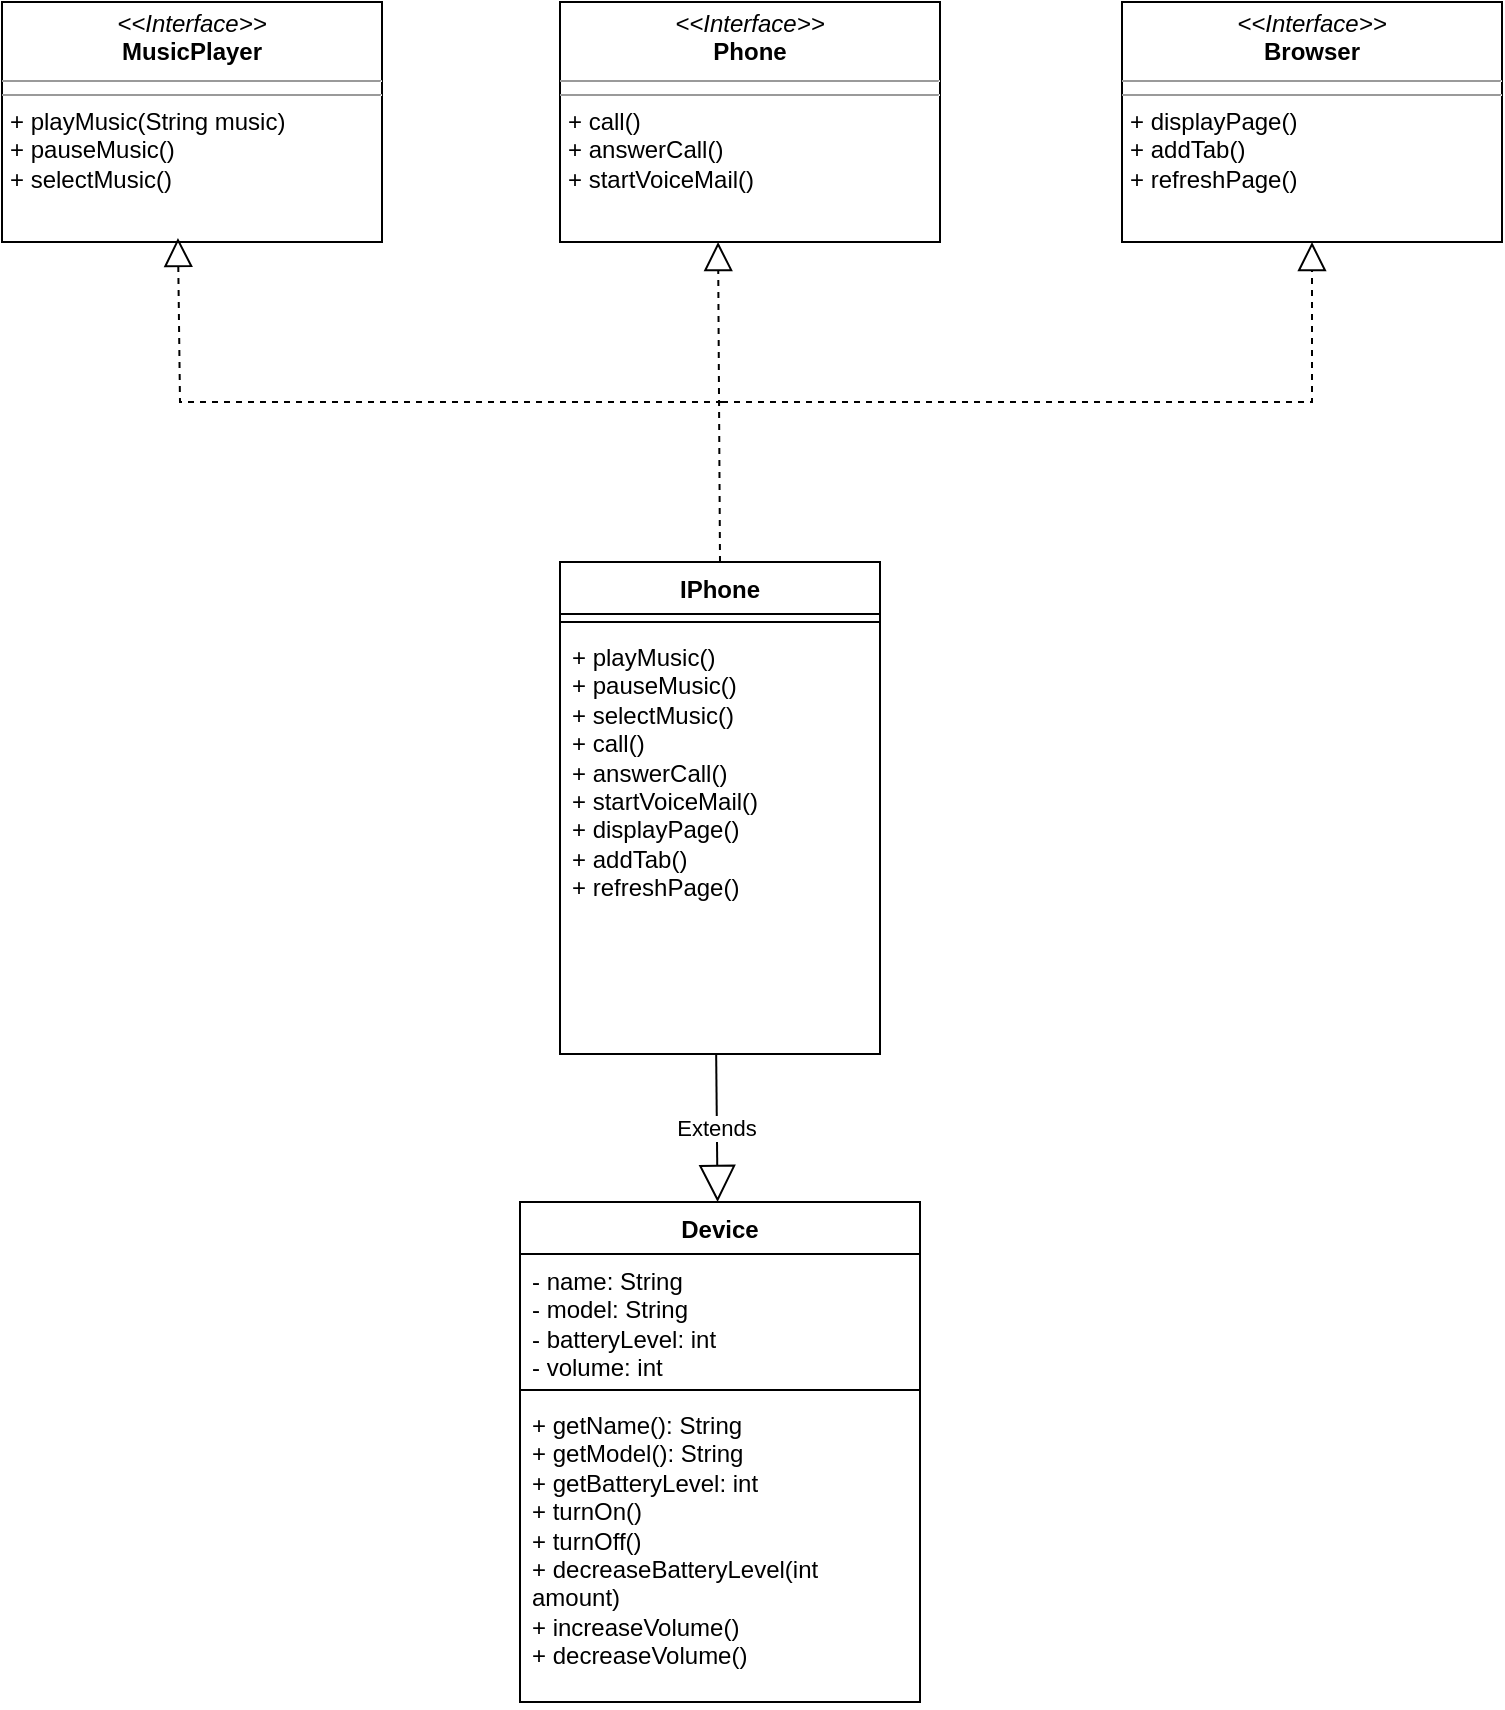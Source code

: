 <mxfile version="21.6.2" type="github">
  <diagram id="C5RBs43oDa-KdzZeNtuy" name="Page-1">
    <mxGraphModel dx="820" dy="446" grid="1" gridSize="10" guides="1" tooltips="1" connect="1" arrows="1" fold="1" page="1" pageScale="1" pageWidth="827" pageHeight="1169" math="0" shadow="0">
      <root>
        <mxCell id="WIyWlLk6GJQsqaUBKTNV-0" />
        <mxCell id="WIyWlLk6GJQsqaUBKTNV-1" parent="WIyWlLk6GJQsqaUBKTNV-0" />
        <mxCell id="-r7MhjDY0GuwfLYMTBXA-5" value="&lt;p style=&quot;margin:0px;margin-top:4px;text-align:center;&quot;&gt;&lt;i&gt;&amp;lt;&amp;lt;Interface&amp;gt;&amp;gt;&lt;/i&gt;&lt;br&gt;&lt;b&gt;MusicPlayer&lt;/b&gt;&lt;/p&gt;&lt;hr size=&quot;1&quot;&gt;&lt;hr size=&quot;1&quot;&gt;&lt;p style=&quot;margin:0px;margin-left:4px;&quot;&gt;+ playMusic(String music)&lt;/p&gt;&lt;p style=&quot;margin:0px;margin-left:4px;&quot;&gt;+ pauseMusic()&lt;/p&gt;&lt;p style=&quot;margin:0px;margin-left:4px;&quot;&gt;+ selectMusic()&lt;br&gt;&lt;/p&gt;" style="verticalAlign=top;align=left;overflow=fill;fontSize=12;fontFamily=Helvetica;html=1;whiteSpace=wrap;" vertex="1" parent="WIyWlLk6GJQsqaUBKTNV-1">
          <mxGeometry x="40" y="40" width="190" height="120" as="geometry" />
        </mxCell>
        <mxCell id="-r7MhjDY0GuwfLYMTBXA-6" value="&lt;p style=&quot;margin:0px;margin-top:4px;text-align:center;&quot;&gt;&lt;i&gt;&amp;lt;&amp;lt;Interface&amp;gt;&amp;gt;&lt;/i&gt;&lt;br&gt;&lt;b&gt;Phone&lt;/b&gt;&lt;br&gt;&lt;/p&gt;&lt;hr size=&quot;1&quot;&gt;&lt;hr size=&quot;1&quot;&gt;&lt;p style=&quot;margin:0px;margin-left:4px;&quot;&gt;+ call()&lt;/p&gt;&lt;p style=&quot;margin:0px;margin-left:4px;&quot;&gt;+ answerCall()&lt;/p&gt;&lt;p style=&quot;margin:0px;margin-left:4px;&quot;&gt;+ startVoiceMail()&lt;br&gt;&lt;/p&gt;" style="verticalAlign=top;align=left;overflow=fill;fontSize=12;fontFamily=Helvetica;html=1;whiteSpace=wrap;" vertex="1" parent="WIyWlLk6GJQsqaUBKTNV-1">
          <mxGeometry x="319" y="40" width="190" height="120" as="geometry" />
        </mxCell>
        <mxCell id="-r7MhjDY0GuwfLYMTBXA-7" value="&lt;p style=&quot;margin:0px;margin-top:4px;text-align:center;&quot;&gt;&lt;i&gt;&amp;lt;&amp;lt;Interface&amp;gt;&amp;gt;&lt;/i&gt;&lt;br&gt;&lt;b&gt;Browser&lt;/b&gt;&lt;br&gt;&lt;/p&gt;&lt;hr size=&quot;1&quot;&gt;&lt;hr size=&quot;1&quot;&gt;&lt;p style=&quot;margin:0px;margin-left:4px;&quot;&gt;+ displayPage()&lt;/p&gt;&lt;p style=&quot;margin:0px;margin-left:4px;&quot;&gt;+ addTab()&lt;/p&gt;&lt;p style=&quot;margin:0px;margin-left:4px;&quot;&gt;+ refreshPage()&lt;br&gt;&lt;/p&gt;" style="verticalAlign=top;align=left;overflow=fill;fontSize=12;fontFamily=Helvetica;html=1;whiteSpace=wrap;" vertex="1" parent="WIyWlLk6GJQsqaUBKTNV-1">
          <mxGeometry x="600" y="40" width="190" height="120" as="geometry" />
        </mxCell>
        <mxCell id="-r7MhjDY0GuwfLYMTBXA-15" value="" style="endArrow=block;dashed=1;endFill=0;endSize=12;html=1;rounded=0;exitX=0.5;exitY=0;exitDx=0;exitDy=0;entryX=0.416;entryY=1;entryDx=0;entryDy=0;entryPerimeter=0;" edge="1" parent="WIyWlLk6GJQsqaUBKTNV-1" target="-r7MhjDY0GuwfLYMTBXA-6">
          <mxGeometry width="160" relative="1" as="geometry">
            <mxPoint x="399" y="320" as="sourcePoint" />
            <mxPoint x="490" y="240" as="targetPoint" />
          </mxGeometry>
        </mxCell>
        <mxCell id="-r7MhjDY0GuwfLYMTBXA-16" value="" style="endArrow=block;dashed=1;endFill=0;endSize=12;html=1;rounded=0;entryX=0.5;entryY=1;entryDx=0;entryDy=0;" edge="1" parent="WIyWlLk6GJQsqaUBKTNV-1" target="-r7MhjDY0GuwfLYMTBXA-7">
          <mxGeometry width="160" relative="1" as="geometry">
            <mxPoint x="400" y="240" as="sourcePoint" />
            <mxPoint x="490" y="240" as="targetPoint" />
            <Array as="points">
              <mxPoint x="695" y="240" />
            </Array>
          </mxGeometry>
        </mxCell>
        <mxCell id="-r7MhjDY0GuwfLYMTBXA-17" value="" style="endArrow=block;dashed=1;endFill=0;endSize=12;html=1;rounded=0;entryX=0.463;entryY=0.983;entryDx=0;entryDy=0;entryPerimeter=0;" edge="1" parent="WIyWlLk6GJQsqaUBKTNV-1" target="-r7MhjDY0GuwfLYMTBXA-5">
          <mxGeometry width="160" relative="1" as="geometry">
            <mxPoint x="400" y="240" as="sourcePoint" />
            <mxPoint x="128.92" y="180.0" as="targetPoint" />
            <Array as="points">
              <mxPoint x="129" y="240" />
            </Array>
          </mxGeometry>
        </mxCell>
        <mxCell id="-r7MhjDY0GuwfLYMTBXA-26" value="IPhone" style="swimlane;fontStyle=1;align=center;verticalAlign=top;childLayout=stackLayout;horizontal=1;startSize=26;horizontalStack=0;resizeParent=1;resizeParentMax=0;resizeLast=0;collapsible=1;marginBottom=0;whiteSpace=wrap;html=1;" vertex="1" parent="WIyWlLk6GJQsqaUBKTNV-1">
          <mxGeometry x="319" y="320" width="160" height="246" as="geometry" />
        </mxCell>
        <mxCell id="-r7MhjDY0GuwfLYMTBXA-28" value="" style="line;strokeWidth=1;fillColor=none;align=left;verticalAlign=middle;spacingTop=-1;spacingLeft=3;spacingRight=3;rotatable=0;labelPosition=right;points=[];portConstraint=eastwest;strokeColor=inherit;" vertex="1" parent="-r7MhjDY0GuwfLYMTBXA-26">
          <mxGeometry y="26" width="160" height="8" as="geometry" />
        </mxCell>
        <mxCell id="-r7MhjDY0GuwfLYMTBXA-29" value="+ playMusic()&lt;div&gt;+ pauseMusic()&lt;br&gt;+ selectMusic()&lt;/div&gt;&lt;div&gt;+ call()&lt;/div&gt;&lt;div&gt;+ answerCall()&lt;/div&gt;&lt;div&gt;+ startVoiceMail()&lt;/div&gt;&lt;div&gt;+ displayPage()&lt;/div&gt;&lt;div&gt;+ addTab()&lt;/div&gt;&lt;div&gt;+ refreshPage()&lt;br&gt;&lt;/div&gt;" style="text;strokeColor=none;fillColor=none;align=left;verticalAlign=top;spacingLeft=4;spacingRight=4;overflow=hidden;rotatable=0;points=[[0,0.5],[1,0.5]];portConstraint=eastwest;whiteSpace=wrap;html=1;" vertex="1" parent="-r7MhjDY0GuwfLYMTBXA-26">
          <mxGeometry y="34" width="160" height="212" as="geometry" />
        </mxCell>
        <mxCell id="-r7MhjDY0GuwfLYMTBXA-30" value="Device" style="swimlane;fontStyle=1;align=center;verticalAlign=top;childLayout=stackLayout;horizontal=1;startSize=26;horizontalStack=0;resizeParent=1;resizeParentMax=0;resizeLast=0;collapsible=1;marginBottom=0;whiteSpace=wrap;html=1;" vertex="1" parent="WIyWlLk6GJQsqaUBKTNV-1">
          <mxGeometry x="299" y="640" width="200" height="250" as="geometry" />
        </mxCell>
        <mxCell id="-r7MhjDY0GuwfLYMTBXA-31" value="&lt;div&gt;- name: String&lt;/div&gt;&lt;div&gt;- model: String&lt;/div&gt;&lt;div&gt;- batteryLevel: int&lt;/div&gt;&lt;div&gt;- volume: int&lt;br&gt;&lt;/div&gt;" style="text;strokeColor=none;fillColor=none;align=left;verticalAlign=top;spacingLeft=4;spacingRight=4;overflow=hidden;rotatable=0;points=[[0,0.5],[1,0.5]];portConstraint=eastwest;whiteSpace=wrap;html=1;" vertex="1" parent="-r7MhjDY0GuwfLYMTBXA-30">
          <mxGeometry y="26" width="200" height="64" as="geometry" />
        </mxCell>
        <mxCell id="-r7MhjDY0GuwfLYMTBXA-32" value="" style="line;strokeWidth=1;fillColor=none;align=left;verticalAlign=middle;spacingTop=-1;spacingLeft=3;spacingRight=3;rotatable=0;labelPosition=right;points=[];portConstraint=eastwest;strokeColor=inherit;" vertex="1" parent="-r7MhjDY0GuwfLYMTBXA-30">
          <mxGeometry y="90" width="200" height="8" as="geometry" />
        </mxCell>
        <mxCell id="-r7MhjDY0GuwfLYMTBXA-33" value="&lt;div&gt;+ getName(): String&lt;/div&gt;&lt;div&gt;+ getModel(): String&lt;/div&gt;&lt;div&gt;+ getBatteryLevel: int&lt;/div&gt;&lt;div&gt;+ turnOn()&lt;/div&gt;&lt;div&gt;+ turnOff()&lt;/div&gt;&lt;div&gt;+ decreaseBatteryLevel(int amount)&lt;/div&gt;&lt;div&gt;+ increaseVolume()&lt;/div&gt;&lt;div&gt;+ decreaseVolume()&lt;br&gt;&lt;/div&gt;" style="text;strokeColor=none;fillColor=none;align=left;verticalAlign=top;spacingLeft=4;spacingRight=4;overflow=hidden;rotatable=0;points=[[0,0.5],[1,0.5]];portConstraint=eastwest;whiteSpace=wrap;html=1;" vertex="1" parent="-r7MhjDY0GuwfLYMTBXA-30">
          <mxGeometry y="98" width="200" height="152" as="geometry" />
        </mxCell>
        <mxCell id="-r7MhjDY0GuwfLYMTBXA-34" value="Extends" style="endArrow=block;endSize=16;endFill=0;html=1;rounded=0;exitX=0.488;exitY=1;exitDx=0;exitDy=0;exitPerimeter=0;" edge="1" parent="WIyWlLk6GJQsqaUBKTNV-1" source="-r7MhjDY0GuwfLYMTBXA-29" target="-r7MhjDY0GuwfLYMTBXA-30">
          <mxGeometry width="160" relative="1" as="geometry">
            <mxPoint x="254" y="590" as="sourcePoint" />
            <mxPoint x="414" y="590" as="targetPoint" />
          </mxGeometry>
        </mxCell>
      </root>
    </mxGraphModel>
  </diagram>
</mxfile>
